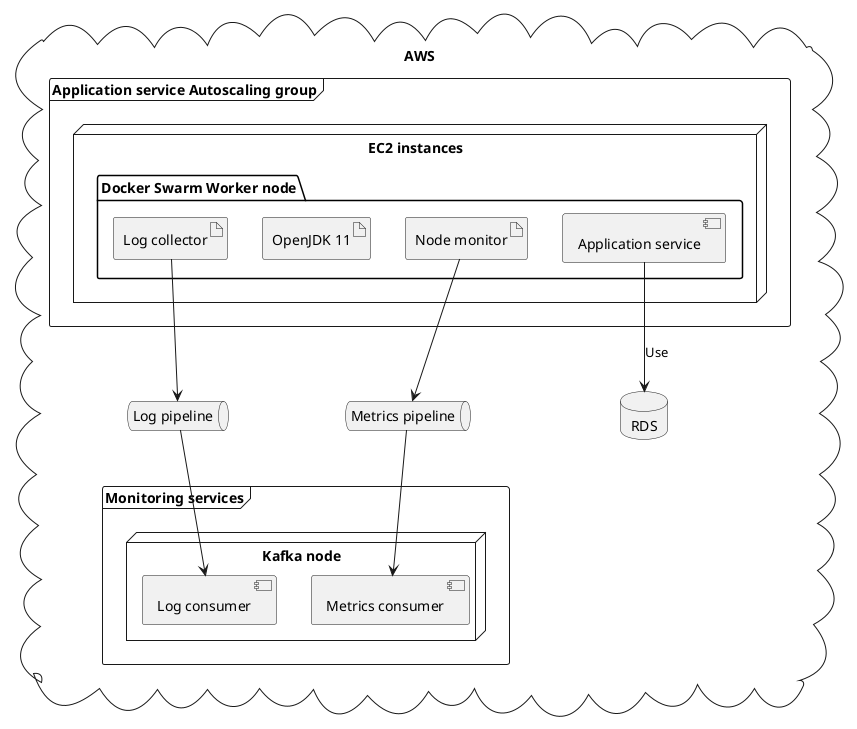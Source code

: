 @startuml Deployment view 2

    cloud AWS {
        database RDS as rds
        queue "Log pipeline" as logPipeline
        queue "Metrics pipeline" as metricsPipeline

        frame "Application service Autoscaling group" {
            node "EC2 instances" {
                folder "Docker Swarm Worker node" {
                    artifact "Log collector" as logProducer
                    artifact "Node monitor" as metricsProducer
                    artifact "OpenJDK 11"

                    component "Application service" as applicationService
                }
            }
        }

        frame "Monitoring services" {
            node "Kafka node" {
                component "Log consumer" as logConsumer
                component "Metrics consumer" as metricsConsumer
            }
        }
    }

    applicationService --> rds : Use

    logProducer --> logPipeline
    logPipeline --> logConsumer

    metricsProducer --> metricsPipeline
    metricsPipeline --> metricsConsumer

@enduml